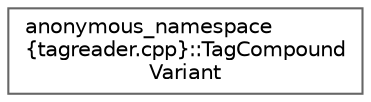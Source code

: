 digraph "Graphical Class Hierarchy"
{
 // INTERACTIVE_SVG=YES
 // LATEX_PDF_SIZE
  bgcolor="transparent";
  edge [fontname=Helvetica,fontsize=10,labelfontname=Helvetica,labelfontsize=10];
  node [fontname=Helvetica,fontsize=10,shape=box,height=0.2,width=0.4];
  rankdir="LR";
  Node0 [id="Node000000",label="anonymous_namespace\l\{tagreader.cpp\}::TagCompound\lVariant",height=0.2,width=0.4,color="grey40", fillcolor="white", style="filled",URL="$d7/dea/classanonymous__namespace_02tagreader_8cpp_03_1_1_tag_compound_variant.html",tooltip="Variant class that holds a unique pointer to one of the specific container types."];
}
